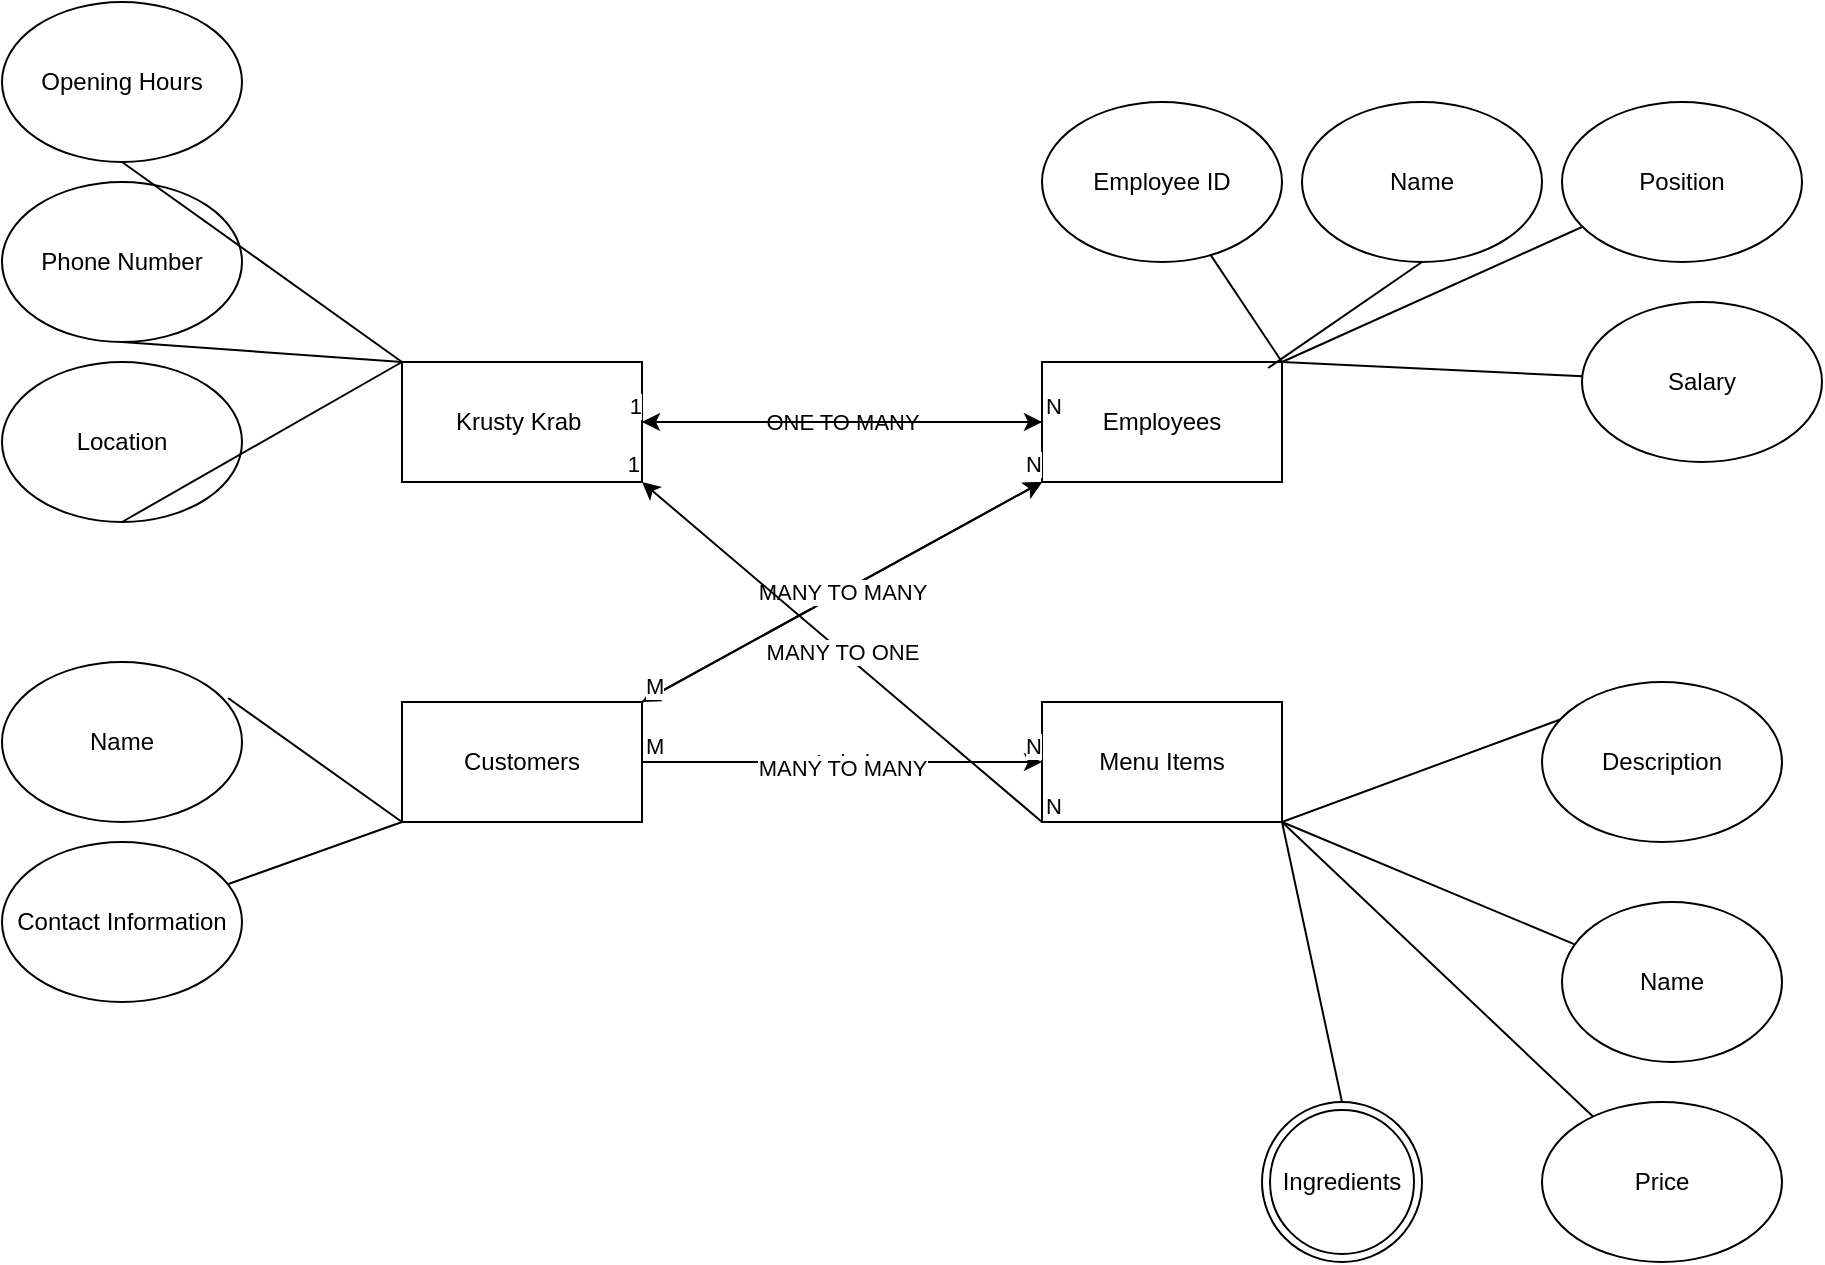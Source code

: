 <mxfile version="22.1.17" type="device">
  <diagram name="Page-1" id="jBqRzzuJj58iOIcifOa-">
    <mxGraphModel dx="2284" dy="746" grid="1" gridSize="10" guides="1" tooltips="1" connect="1" arrows="1" fold="1" page="1" pageScale="1" pageWidth="850" pageHeight="1100" math="0" shadow="0">
      <root>
        <mxCell id="0" />
        <mxCell id="1" parent="0" />
        <mxCell id="AQdLPhv-uh6YqJUB_EW2-1" value="Krusty Krab&amp;nbsp;" style="rounded=0;whiteSpace=wrap;html=1;" vertex="1" parent="1">
          <mxGeometry x="60" y="220" width="120" height="60" as="geometry" />
        </mxCell>
        <mxCell id="AQdLPhv-uh6YqJUB_EW2-4" value="Menu Items" style="rounded=0;whiteSpace=wrap;html=1;" vertex="1" parent="1">
          <mxGeometry x="380" y="390" width="120" height="60" as="geometry" />
        </mxCell>
        <mxCell id="AQdLPhv-uh6YqJUB_EW2-5" value="Employees" style="rounded=0;whiteSpace=wrap;html=1;" vertex="1" parent="1">
          <mxGeometry x="380" y="220" width="120" height="60" as="geometry" />
        </mxCell>
        <mxCell id="AQdLPhv-uh6YqJUB_EW2-6" value="Customers" style="rounded=0;whiteSpace=wrap;html=1;" vertex="1" parent="1">
          <mxGeometry x="60" y="390" width="120" height="60" as="geometry" />
        </mxCell>
        <mxCell id="AQdLPhv-uh6YqJUB_EW2-7" value="Phone Number" style="ellipse;whiteSpace=wrap;html=1;" vertex="1" parent="1">
          <mxGeometry x="-140" y="130" width="120" height="80" as="geometry" />
        </mxCell>
        <mxCell id="AQdLPhv-uh6YqJUB_EW2-8" value="" style="endArrow=none;html=1;rounded=0;exitX=0;exitY=0;exitDx=0;exitDy=0;entryX=0.5;entryY=1;entryDx=0;entryDy=0;" edge="1" parent="1" source="AQdLPhv-uh6YqJUB_EW2-1" target="AQdLPhv-uh6YqJUB_EW2-7">
          <mxGeometry width="50" height="50" relative="1" as="geometry">
            <mxPoint x="160" y="170" as="sourcePoint" />
            <mxPoint x="210" y="120" as="targetPoint" />
          </mxGeometry>
        </mxCell>
        <mxCell id="AQdLPhv-uh6YqJUB_EW2-9" value="Opening Hours" style="ellipse;whiteSpace=wrap;html=1;" vertex="1" parent="1">
          <mxGeometry x="-140" y="40" width="120" height="80" as="geometry" />
        </mxCell>
        <mxCell id="AQdLPhv-uh6YqJUB_EW2-10" value="" style="endArrow=none;html=1;rounded=0;entryX=0.5;entryY=1;entryDx=0;entryDy=0;exitX=0;exitY=0;exitDx=0;exitDy=0;" edge="1" parent="1" target="AQdLPhv-uh6YqJUB_EW2-9" source="AQdLPhv-uh6YqJUB_EW2-1">
          <mxGeometry width="50" height="50" relative="1" as="geometry">
            <mxPoint x="40" y="210" as="sourcePoint" />
            <mxPoint x="270" y="120" as="targetPoint" />
          </mxGeometry>
        </mxCell>
        <mxCell id="AQdLPhv-uh6YqJUB_EW2-11" value="Location" style="ellipse;whiteSpace=wrap;html=1;" vertex="1" parent="1">
          <mxGeometry x="-140" y="220" width="120" height="80" as="geometry" />
        </mxCell>
        <mxCell id="AQdLPhv-uh6YqJUB_EW2-12" value="" style="endArrow=none;html=1;rounded=0;exitX=0;exitY=0;exitDx=0;exitDy=0;entryX=0.5;entryY=1;entryDx=0;entryDy=0;" edge="1" parent="1" target="AQdLPhv-uh6YqJUB_EW2-11" source="AQdLPhv-uh6YqJUB_EW2-1">
          <mxGeometry width="50" height="50" relative="1" as="geometry">
            <mxPoint x="120" y="190" as="sourcePoint" />
            <mxPoint x="150" y="120" as="targetPoint" />
          </mxGeometry>
        </mxCell>
        <mxCell id="AQdLPhv-uh6YqJUB_EW2-14" value="Name" style="ellipse;whiteSpace=wrap;html=1;" vertex="1" parent="1">
          <mxGeometry x="640" y="490" width="110" height="80" as="geometry" />
        </mxCell>
        <mxCell id="AQdLPhv-uh6YqJUB_EW2-16" value="Name" style="ellipse;whiteSpace=wrap;html=1;" vertex="1" parent="1">
          <mxGeometry x="510" y="90" width="120" height="80" as="geometry" />
        </mxCell>
        <mxCell id="AQdLPhv-uh6YqJUB_EW2-17" value="" style="endArrow=none;html=1;rounded=0;entryX=0.5;entryY=1;entryDx=0;entryDy=0;exitX=0.942;exitY=0.05;exitDx=0;exitDy=0;exitPerimeter=0;" edge="1" parent="1" target="AQdLPhv-uh6YqJUB_EW2-16" source="AQdLPhv-uh6YqJUB_EW2-5">
          <mxGeometry width="50" height="50" relative="1" as="geometry">
            <mxPoint x="480" y="220" as="sourcePoint" />
            <mxPoint x="680" y="160" as="targetPoint" />
          </mxGeometry>
        </mxCell>
        <mxCell id="AQdLPhv-uh6YqJUB_EW2-18" value="Name" style="ellipse;whiteSpace=wrap;html=1;" vertex="1" parent="1">
          <mxGeometry x="-140" y="370" width="120" height="80" as="geometry" />
        </mxCell>
        <mxCell id="AQdLPhv-uh6YqJUB_EW2-19" value="" style="endArrow=none;html=1;rounded=0;entryX=0;entryY=1;entryDx=0;entryDy=0;exitX=0.942;exitY=0.225;exitDx=0;exitDy=0;exitPerimeter=0;" edge="1" parent="1" target="AQdLPhv-uh6YqJUB_EW2-6" source="AQdLPhv-uh6YqJUB_EW2-18">
          <mxGeometry width="50" height="50" relative="1" as="geometry">
            <mxPoint x="20" y="520" as="sourcePoint" />
            <mxPoint x="110" y="460" as="targetPoint" />
          </mxGeometry>
        </mxCell>
        <mxCell id="AQdLPhv-uh6YqJUB_EW2-22" value="" style="endArrow=none;html=1;rounded=0;entryX=0.055;entryY=0.263;entryDx=0;entryDy=0;entryPerimeter=0;exitX=1;exitY=1;exitDx=0;exitDy=0;" edge="1" parent="1" source="AQdLPhv-uh6YqJUB_EW2-4" target="AQdLPhv-uh6YqJUB_EW2-14">
          <mxGeometry width="50" height="50" relative="1" as="geometry">
            <mxPoint x="550" y="440" as="sourcePoint" />
            <mxPoint x="450" y="390" as="targetPoint" />
          </mxGeometry>
        </mxCell>
        <mxCell id="AQdLPhv-uh6YqJUB_EW2-23" value="" style="endArrow=none;html=1;rounded=0;exitX=1;exitY=0;exitDx=0;exitDy=0;" edge="1" parent="1" source="AQdLPhv-uh6YqJUB_EW2-5" target="AQdLPhv-uh6YqJUB_EW2-24">
          <mxGeometry width="50" height="50" relative="1" as="geometry">
            <mxPoint x="580" y="200" as="sourcePoint" />
            <mxPoint x="630" y="150" as="targetPoint" />
          </mxGeometry>
        </mxCell>
        <mxCell id="AQdLPhv-uh6YqJUB_EW2-24" value="Employee ID" style="ellipse;whiteSpace=wrap;html=1;" vertex="1" parent="1">
          <mxGeometry x="380" y="90" width="120" height="80" as="geometry" />
        </mxCell>
        <mxCell id="AQdLPhv-uh6YqJUB_EW2-25" value="" style="endArrow=none;html=1;rounded=0;exitX=1;exitY=0;exitDx=0;exitDy=0;" edge="1" parent="1" source="AQdLPhv-uh6YqJUB_EW2-5" target="AQdLPhv-uh6YqJUB_EW2-26">
          <mxGeometry width="50" height="50" relative="1" as="geometry">
            <mxPoint x="400" y="440" as="sourcePoint" />
            <mxPoint x="450" y="390" as="targetPoint" />
          </mxGeometry>
        </mxCell>
        <mxCell id="AQdLPhv-uh6YqJUB_EW2-26" value="Position" style="ellipse;whiteSpace=wrap;html=1;" vertex="1" parent="1">
          <mxGeometry x="640" y="90" width="120" height="80" as="geometry" />
        </mxCell>
        <mxCell id="AQdLPhv-uh6YqJUB_EW2-28" value="" style="endArrow=none;html=1;rounded=0;exitX=1;exitY=0;exitDx=0;exitDy=0;" edge="1" parent="1" source="AQdLPhv-uh6YqJUB_EW2-5" target="AQdLPhv-uh6YqJUB_EW2-29">
          <mxGeometry width="50" height="50" relative="1" as="geometry">
            <mxPoint x="400" y="450" as="sourcePoint" />
            <mxPoint x="450" y="400" as="targetPoint" />
          </mxGeometry>
        </mxCell>
        <mxCell id="AQdLPhv-uh6YqJUB_EW2-29" value="Salary" style="ellipse;whiteSpace=wrap;html=1;" vertex="1" parent="1">
          <mxGeometry x="650" y="190" width="120" height="80" as="geometry" />
        </mxCell>
        <mxCell id="AQdLPhv-uh6YqJUB_EW2-30" value="" style="endArrow=none;html=1;rounded=0;exitX=0.5;exitY=0;exitDx=0;exitDy=0;entryX=1;entryY=1;entryDx=0;entryDy=0;" edge="1" parent="1" source="AQdLPhv-uh6YqJUB_EW2-31" target="AQdLPhv-uh6YqJUB_EW2-4">
          <mxGeometry width="50" height="50" relative="1" as="geometry">
            <mxPoint x="560" y="520" as="sourcePoint" />
            <mxPoint x="510" y="450" as="targetPoint" />
          </mxGeometry>
        </mxCell>
        <mxCell id="AQdLPhv-uh6YqJUB_EW2-31" value="Description" style="ellipse;whiteSpace=wrap;html=1;" vertex="1" parent="1">
          <mxGeometry x="630" y="380" width="120" height="80" as="geometry" />
        </mxCell>
        <mxCell id="AQdLPhv-uh6YqJUB_EW2-34" value="" style="endArrow=none;html=1;rounded=0;entryX=1;entryY=1;entryDx=0;entryDy=0;exitX=0.5;exitY=0;exitDx=0;exitDy=0;" edge="1" parent="1" source="AQdLPhv-uh6YqJUB_EW2-41" target="AQdLPhv-uh6YqJUB_EW2-4">
          <mxGeometry width="50" height="50" relative="1" as="geometry">
            <mxPoint x="505" y="600" as="sourcePoint" />
            <mxPoint x="490" y="480" as="targetPoint" />
          </mxGeometry>
        </mxCell>
        <mxCell id="AQdLPhv-uh6YqJUB_EW2-35" value="" style="endArrow=none;html=1;rounded=0;exitX=1;exitY=1;exitDx=0;exitDy=0;" edge="1" parent="1" source="AQdLPhv-uh6YqJUB_EW2-4" target="AQdLPhv-uh6YqJUB_EW2-38">
          <mxGeometry width="50" height="50" relative="1" as="geometry">
            <mxPoint x="400" y="450" as="sourcePoint" />
            <mxPoint x="560" y="530" as="targetPoint" />
          </mxGeometry>
        </mxCell>
        <mxCell id="AQdLPhv-uh6YqJUB_EW2-36" value="" style="endArrow=none;html=1;rounded=0;exitX=0;exitY=1;exitDx=0;exitDy=0;" edge="1" parent="1" source="AQdLPhv-uh6YqJUB_EW2-6" target="AQdLPhv-uh6YqJUB_EW2-37">
          <mxGeometry width="50" height="50" relative="1" as="geometry">
            <mxPoint x="400" y="450" as="sourcePoint" />
            <mxPoint x="150" y="550" as="targetPoint" />
          </mxGeometry>
        </mxCell>
        <mxCell id="AQdLPhv-uh6YqJUB_EW2-37" value="Contact Information" style="ellipse;whiteSpace=wrap;html=1;" vertex="1" parent="1">
          <mxGeometry x="-140" y="460" width="120" height="80" as="geometry" />
        </mxCell>
        <mxCell id="AQdLPhv-uh6YqJUB_EW2-38" value="Price" style="ellipse;whiteSpace=wrap;html=1;" vertex="1" parent="1">
          <mxGeometry x="630" y="590" width="120" height="80" as="geometry" />
        </mxCell>
        <mxCell id="AQdLPhv-uh6YqJUB_EW2-41" value="Ingredients" style="ellipse;shape=doubleEllipse;whiteSpace=wrap;html=1;aspect=fixed;" vertex="1" parent="1">
          <mxGeometry x="490" y="590" width="80" height="80" as="geometry" />
        </mxCell>
        <mxCell id="AQdLPhv-uh6YqJUB_EW2-42" value="" style="endArrow=classic;html=1;rounded=0;exitX=0;exitY=0.5;exitDx=0;exitDy=0;entryX=1;entryY=0.5;entryDx=0;entryDy=0;" edge="1" parent="1" source="AQdLPhv-uh6YqJUB_EW2-5" target="AQdLPhv-uh6YqJUB_EW2-1">
          <mxGeometry relative="1" as="geometry">
            <mxPoint x="220" y="340" as="sourcePoint" />
            <mxPoint x="380" y="340" as="targetPoint" />
          </mxGeometry>
        </mxCell>
        <mxCell id="AQdLPhv-uh6YqJUB_EW2-43" value="ONE TO MANY" style="edgeLabel;resizable=0;html=1;align=center;verticalAlign=middle;" connectable="0" vertex="1" parent="AQdLPhv-uh6YqJUB_EW2-42">
          <mxGeometry relative="1" as="geometry" />
        </mxCell>
        <mxCell id="AQdLPhv-uh6YqJUB_EW2-44" value="N" style="edgeLabel;resizable=0;html=1;align=left;verticalAlign=bottom;" connectable="0" vertex="1" parent="AQdLPhv-uh6YqJUB_EW2-42">
          <mxGeometry x="-1" relative="1" as="geometry" />
        </mxCell>
        <mxCell id="AQdLPhv-uh6YqJUB_EW2-45" value="1" style="edgeLabel;resizable=0;html=1;align=right;verticalAlign=bottom;" connectable="0" vertex="1" parent="AQdLPhv-uh6YqJUB_EW2-42">
          <mxGeometry x="1" relative="1" as="geometry" />
        </mxCell>
        <mxCell id="AQdLPhv-uh6YqJUB_EW2-47" value="" style="endArrow=classic;html=1;rounded=0;exitX=1;exitY=0.5;exitDx=0;exitDy=0;entryX=0;entryY=0.5;entryDx=0;entryDy=0;" edge="1" parent="1" source="AQdLPhv-uh6YqJUB_EW2-1" target="AQdLPhv-uh6YqJUB_EW2-5">
          <mxGeometry width="50" height="50" relative="1" as="geometry">
            <mxPoint x="270" y="360" as="sourcePoint" />
            <mxPoint x="320" y="310" as="targetPoint" />
          </mxGeometry>
        </mxCell>
        <mxCell id="AQdLPhv-uh6YqJUB_EW2-48" value="" style="endArrow=classic;startArrow=classic;html=1;rounded=0;exitX=1;exitY=0;exitDx=0;exitDy=0;entryX=0;entryY=1;entryDx=0;entryDy=0;" edge="1" parent="1" source="AQdLPhv-uh6YqJUB_EW2-6" target="AQdLPhv-uh6YqJUB_EW2-5">
          <mxGeometry width="50" height="50" relative="1" as="geometry">
            <mxPoint x="270" y="360" as="sourcePoint" />
            <mxPoint x="320" y="310" as="targetPoint" />
          </mxGeometry>
        </mxCell>
        <mxCell id="AQdLPhv-uh6YqJUB_EW2-49" value="&lt;blockquote style=&quot;margin: 0 0 0 40px; border: none; padding: 0px;&quot;&gt;&lt;br&gt;&lt;/blockquote&gt;" style="edgeLabel;html=1;align=center;verticalAlign=middle;resizable=0;points=[];" vertex="1" connectable="0" parent="AQdLPhv-uh6YqJUB_EW2-48">
          <mxGeometry x="-0.027" y="1" relative="1" as="geometry">
            <mxPoint as="offset" />
          </mxGeometry>
        </mxCell>
        <mxCell id="AQdLPhv-uh6YqJUB_EW2-50" value="" style="endArrow=classic;html=1;rounded=0;exitX=1;exitY=0;exitDx=0;exitDy=0;entryX=0;entryY=1;entryDx=0;entryDy=0;" edge="1" parent="1" source="AQdLPhv-uh6YqJUB_EW2-6" target="AQdLPhv-uh6YqJUB_EW2-5">
          <mxGeometry relative="1" as="geometry">
            <mxPoint x="220" y="340" as="sourcePoint" />
            <mxPoint x="380" y="340" as="targetPoint" />
          </mxGeometry>
        </mxCell>
        <mxCell id="AQdLPhv-uh6YqJUB_EW2-51" value="MANY TO MANY" style="edgeLabel;resizable=0;html=1;align=center;verticalAlign=middle;" connectable="0" vertex="1" parent="AQdLPhv-uh6YqJUB_EW2-50">
          <mxGeometry relative="1" as="geometry" />
        </mxCell>
        <mxCell id="AQdLPhv-uh6YqJUB_EW2-52" value="M" style="edgeLabel;resizable=0;html=1;align=left;verticalAlign=bottom;" connectable="0" vertex="1" parent="AQdLPhv-uh6YqJUB_EW2-50">
          <mxGeometry x="-1" relative="1" as="geometry" />
        </mxCell>
        <mxCell id="AQdLPhv-uh6YqJUB_EW2-53" value="N" style="edgeLabel;resizable=0;html=1;align=right;verticalAlign=bottom;" connectable="0" vertex="1" parent="AQdLPhv-uh6YqJUB_EW2-50">
          <mxGeometry x="1" relative="1" as="geometry" />
        </mxCell>
        <mxCell id="AQdLPhv-uh6YqJUB_EW2-57" value="" style="endArrow=classic;html=1;rounded=0;exitX=0;exitY=1;exitDx=0;exitDy=0;entryX=1;entryY=1;entryDx=0;entryDy=0;" edge="1" parent="1" source="AQdLPhv-uh6YqJUB_EW2-4" target="AQdLPhv-uh6YqJUB_EW2-1">
          <mxGeometry relative="1" as="geometry">
            <mxPoint x="390" y="400" as="sourcePoint" />
            <mxPoint x="190" y="290" as="targetPoint" />
          </mxGeometry>
        </mxCell>
        <mxCell id="AQdLPhv-uh6YqJUB_EW2-58" value="MANY TO ONE" style="edgeLabel;resizable=0;html=1;align=center;verticalAlign=middle;" connectable="0" vertex="1" parent="AQdLPhv-uh6YqJUB_EW2-57">
          <mxGeometry relative="1" as="geometry" />
        </mxCell>
        <mxCell id="AQdLPhv-uh6YqJUB_EW2-59" value="N" style="edgeLabel;resizable=0;html=1;align=left;verticalAlign=bottom;" connectable="0" vertex="1" parent="AQdLPhv-uh6YqJUB_EW2-57">
          <mxGeometry x="-1" relative="1" as="geometry" />
        </mxCell>
        <mxCell id="AQdLPhv-uh6YqJUB_EW2-60" value="1" style="edgeLabel;resizable=0;html=1;align=right;verticalAlign=bottom;" connectable="0" vertex="1" parent="AQdLPhv-uh6YqJUB_EW2-57">
          <mxGeometry x="1" relative="1" as="geometry" />
        </mxCell>
        <mxCell id="AQdLPhv-uh6YqJUB_EW2-62" value="" style="endArrow=classic;html=1;rounded=0;exitX=1;exitY=0.5;exitDx=0;exitDy=0;entryX=0;entryY=0.5;entryDx=0;entryDy=0;" edge="1" parent="1" source="AQdLPhv-uh6YqJUB_EW2-6" target="AQdLPhv-uh6YqJUB_EW2-4">
          <mxGeometry relative="1" as="geometry">
            <mxPoint x="220" y="340" as="sourcePoint" />
            <mxPoint x="380" y="340" as="targetPoint" />
          </mxGeometry>
        </mxCell>
        <mxCell id="AQdLPhv-uh6YqJUB_EW2-63" value="Label" style="edgeLabel;resizable=0;html=1;align=center;verticalAlign=middle;" connectable="0" vertex="1" parent="AQdLPhv-uh6YqJUB_EW2-62">
          <mxGeometry relative="1" as="geometry" />
        </mxCell>
        <mxCell id="AQdLPhv-uh6YqJUB_EW2-64" value="M" style="edgeLabel;resizable=0;html=1;align=left;verticalAlign=bottom;" connectable="0" vertex="1" parent="AQdLPhv-uh6YqJUB_EW2-62">
          <mxGeometry x="-1" relative="1" as="geometry" />
        </mxCell>
        <mxCell id="AQdLPhv-uh6YqJUB_EW2-65" value="N" style="edgeLabel;resizable=0;html=1;align=right;verticalAlign=bottom;" connectable="0" vertex="1" parent="AQdLPhv-uh6YqJUB_EW2-62">
          <mxGeometry x="1" relative="1" as="geometry" />
        </mxCell>
        <mxCell id="AQdLPhv-uh6YqJUB_EW2-66" value="MANY TO MANY" style="edgeLabel;html=1;align=center;verticalAlign=middle;resizable=0;points=[];" vertex="1" connectable="0" parent="AQdLPhv-uh6YqJUB_EW2-62">
          <mxGeometry y="-3" relative="1" as="geometry">
            <mxPoint as="offset" />
          </mxGeometry>
        </mxCell>
      </root>
    </mxGraphModel>
  </diagram>
</mxfile>
